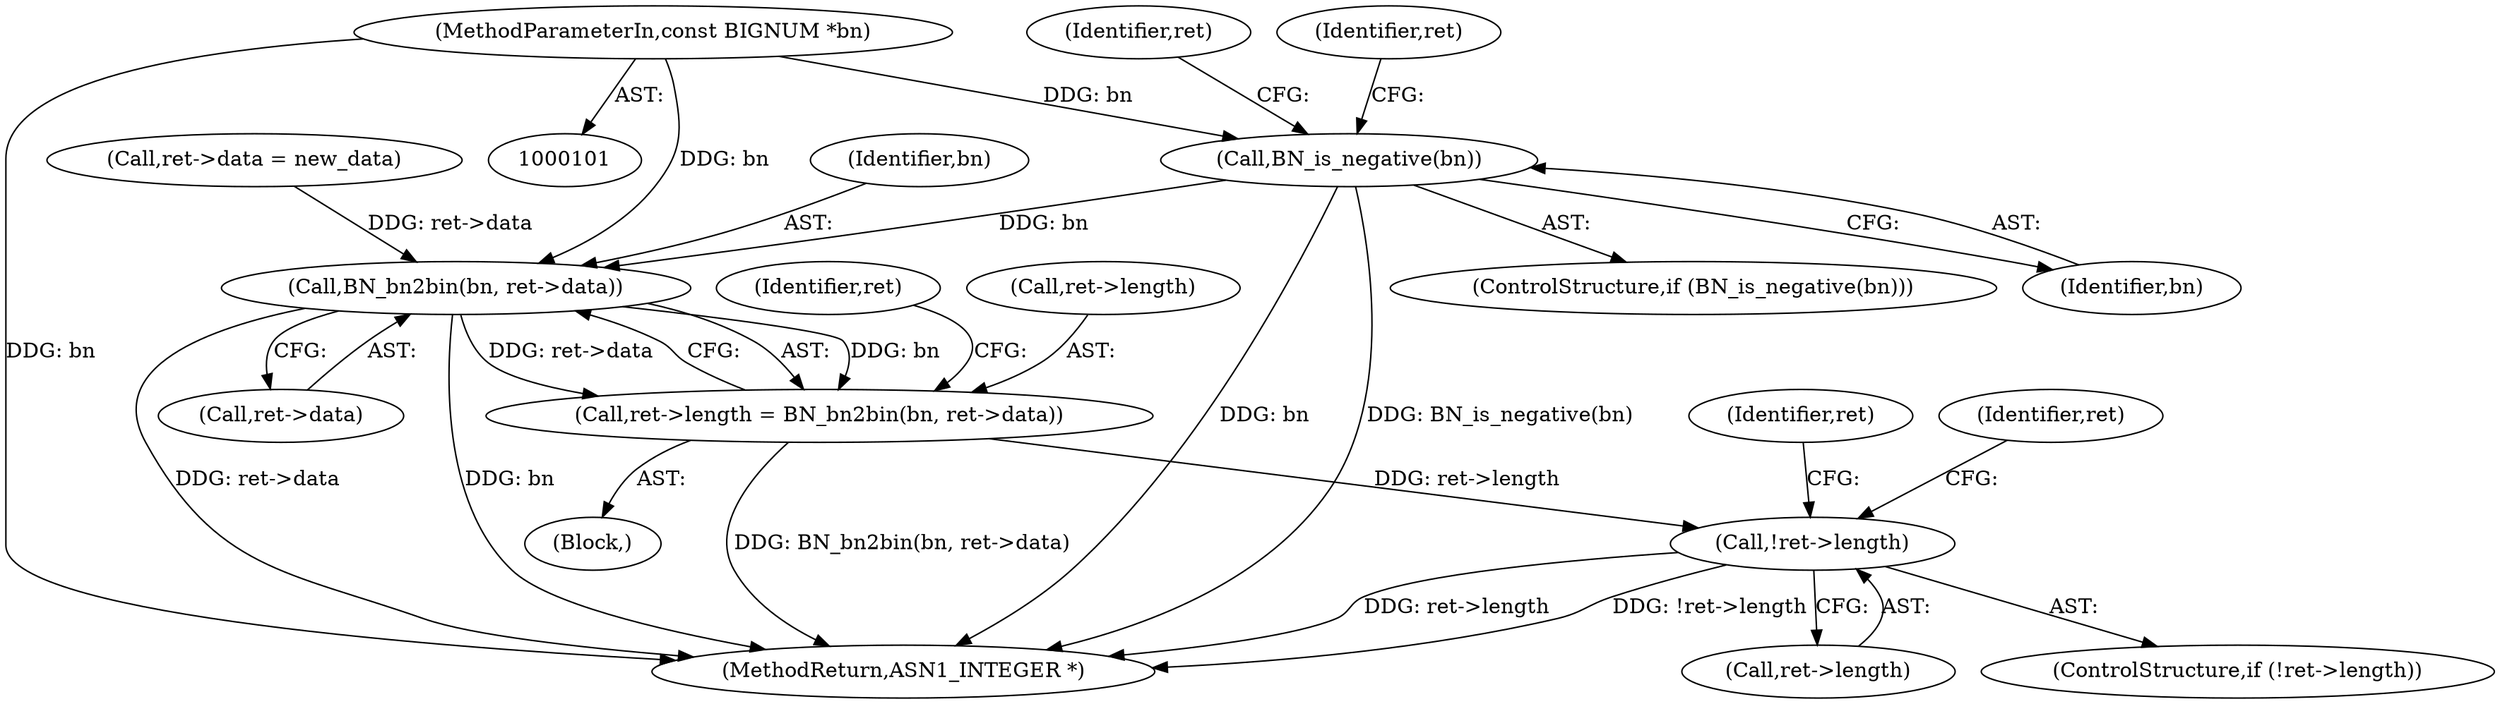 digraph "0_openssl_3661bb4e7934668bd99ca777ea8b30eedfafa871@pointer" {
"1000133" [label="(Call,BN_is_negative(bn))"];
"1000102" [label="(MethodParameterIn,const BIGNUM *bn)"];
"1000182" [label="(Call,BN_bn2bin(bn, ret->data))"];
"1000178" [label="(Call,ret->length = BN_bn2bin(bn, ret->data))"];
"1000188" [label="(Call,!ret->length)"];
"1000183" [label="(Identifier,bn)"];
"1000187" [label="(ControlStructure,if (!ret->length))"];
"1000190" [label="(Identifier,ret)"];
"1000178" [label="(Call,ret->length = BN_bn2bin(bn, ret->data))"];
"1000182" [label="(Call,BN_bn2bin(bn, ret->data))"];
"1000179" [label="(Call,ret->length)"];
"1000143" [label="(Identifier,ret)"];
"1000188" [label="(Call,!ret->length)"];
"1000216" [label="(MethodReturn,ASN1_INTEGER *)"];
"1000104" [label="(Block,)"];
"1000102" [label="(MethodParameterIn,const BIGNUM *bn)"];
"1000134" [label="(Identifier,bn)"];
"1000137" [label="(Identifier,ret)"];
"1000189" [label="(Call,ret->length)"];
"1000206" [label="(Identifier,ret)"];
"1000133" [label="(Call,BN_is_negative(bn))"];
"1000173" [label="(Call,ret->data = new_data)"];
"1000196" [label="(Identifier,ret)"];
"1000132" [label="(ControlStructure,if (BN_is_negative(bn)))"];
"1000184" [label="(Call,ret->data)"];
"1000133" -> "1000132"  [label="AST: "];
"1000133" -> "1000134"  [label="CFG: "];
"1000134" -> "1000133"  [label="AST: "];
"1000137" -> "1000133"  [label="CFG: "];
"1000143" -> "1000133"  [label="CFG: "];
"1000133" -> "1000216"  [label="DDG: bn"];
"1000133" -> "1000216"  [label="DDG: BN_is_negative(bn)"];
"1000102" -> "1000133"  [label="DDG: bn"];
"1000133" -> "1000182"  [label="DDG: bn"];
"1000102" -> "1000101"  [label="AST: "];
"1000102" -> "1000216"  [label="DDG: bn"];
"1000102" -> "1000182"  [label="DDG: bn"];
"1000182" -> "1000178"  [label="AST: "];
"1000182" -> "1000184"  [label="CFG: "];
"1000183" -> "1000182"  [label="AST: "];
"1000184" -> "1000182"  [label="AST: "];
"1000178" -> "1000182"  [label="CFG: "];
"1000182" -> "1000216"  [label="DDG: ret->data"];
"1000182" -> "1000216"  [label="DDG: bn"];
"1000182" -> "1000178"  [label="DDG: bn"];
"1000182" -> "1000178"  [label="DDG: ret->data"];
"1000173" -> "1000182"  [label="DDG: ret->data"];
"1000178" -> "1000104"  [label="AST: "];
"1000179" -> "1000178"  [label="AST: "];
"1000190" -> "1000178"  [label="CFG: "];
"1000178" -> "1000216"  [label="DDG: BN_bn2bin(bn, ret->data)"];
"1000178" -> "1000188"  [label="DDG: ret->length"];
"1000188" -> "1000187"  [label="AST: "];
"1000188" -> "1000189"  [label="CFG: "];
"1000189" -> "1000188"  [label="AST: "];
"1000196" -> "1000188"  [label="CFG: "];
"1000206" -> "1000188"  [label="CFG: "];
"1000188" -> "1000216"  [label="DDG: !ret->length"];
"1000188" -> "1000216"  [label="DDG: ret->length"];
}
